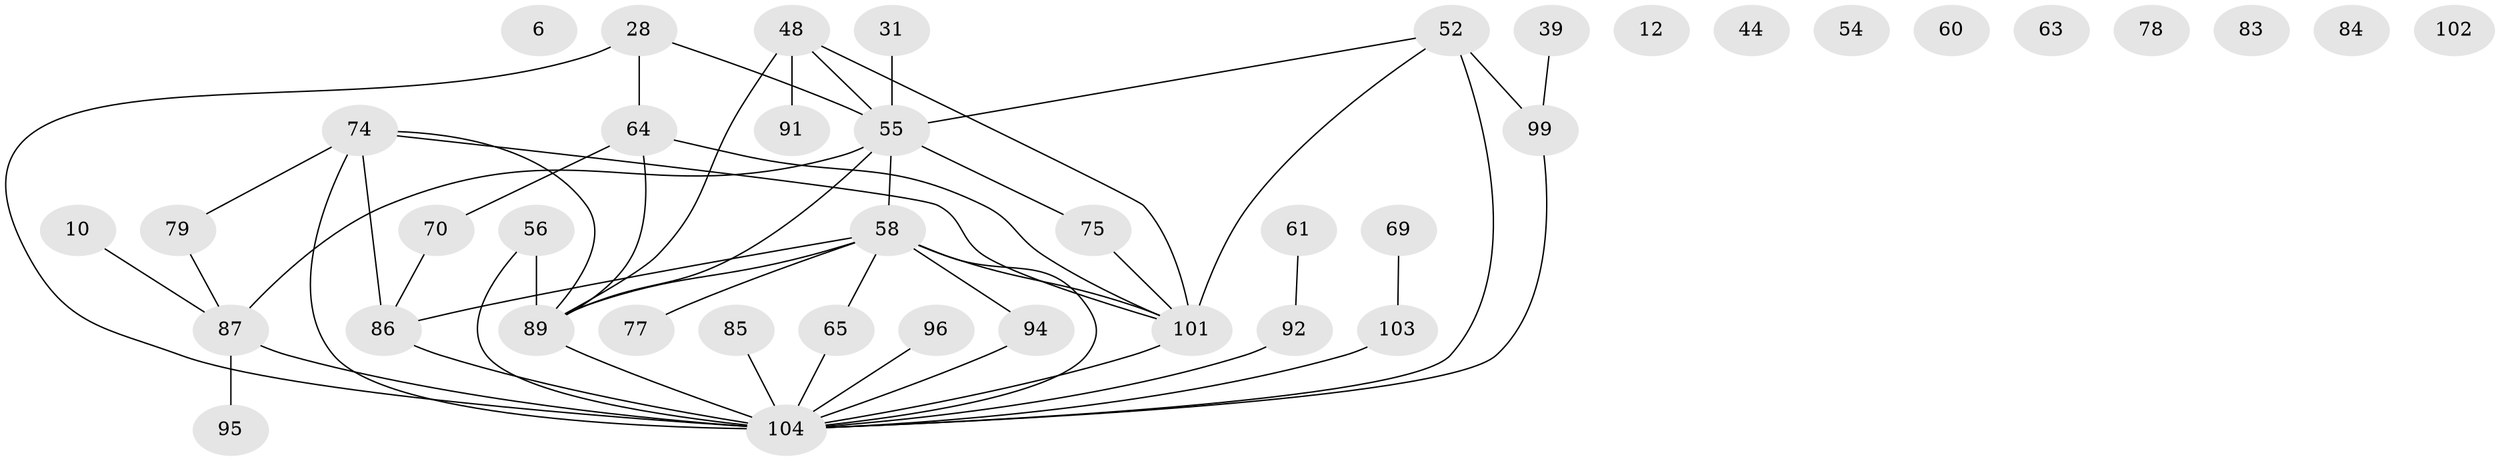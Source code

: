 // original degree distribution, {2: 0.2403846153846154, 4: 0.16346153846153846, 3: 0.2403846153846154, 0: 0.08653846153846154, 1: 0.1346153846153846, 5: 0.08653846153846154, 7: 0.019230769230769232, 6: 0.019230769230769232, 10: 0.009615384615384616}
// Generated by graph-tools (version 1.1) at 2025/43/03/04/25 21:43:41]
// undirected, 41 vertices, 52 edges
graph export_dot {
graph [start="1"]
  node [color=gray90,style=filled];
  6;
  10;
  12;
  28 [super="+11"];
  31;
  39;
  44;
  48 [super="+32"];
  52 [super="+34"];
  54;
  55 [super="+4+53"];
  56;
  58 [super="+7+33+45+22"];
  60;
  61;
  63;
  64;
  65;
  69 [super="+20+30"];
  70;
  74 [super="+72"];
  75;
  77;
  78;
  79 [super="+71"];
  83;
  84;
  85 [super="+73"];
  86 [super="+5+1+23"];
  87 [super="+26+68+80"];
  89 [super="+38+67"];
  91;
  92;
  94;
  95;
  96;
  99 [super="+62"];
  101 [super="+88+40+100"];
  102 [super="+14"];
  103;
  104 [super="+43+76+97+98+93"];
  10 -- 87;
  28 -- 64;
  28 -- 55 [weight=3];
  28 -- 104 [weight=3];
  31 -- 55;
  39 -- 99;
  48 -- 55;
  48 -- 91;
  48 -- 89 [weight=2];
  48 -- 101;
  52 -- 99 [weight=2];
  52 -- 55;
  52 -- 104;
  52 -- 101;
  55 -- 89 [weight=3];
  55 -- 75;
  55 -- 87 [weight=3];
  55 -- 58 [weight=3];
  56 -- 89;
  56 -- 104;
  58 -- 65 [weight=2];
  58 -- 94;
  58 -- 89;
  58 -- 77;
  58 -- 86 [weight=2];
  58 -- 104 [weight=2];
  58 -- 101 [weight=2];
  61 -- 92;
  64 -- 70;
  64 -- 89;
  64 -- 101;
  65 -- 104 [weight=3];
  69 -- 103;
  70 -- 86;
  74 -- 89 [weight=2];
  74 -- 86 [weight=2];
  74 -- 101;
  74 -- 79;
  74 -- 104 [weight=2];
  75 -- 101;
  79 -- 87;
  85 -- 104 [weight=4];
  86 -- 104;
  87 -- 104 [weight=3];
  87 -- 95;
  89 -- 104;
  92 -- 104;
  94 -- 104;
  96 -- 104 [weight=2];
  99 -- 104 [weight=2];
  101 -- 104 [weight=2];
  103 -- 104;
}
